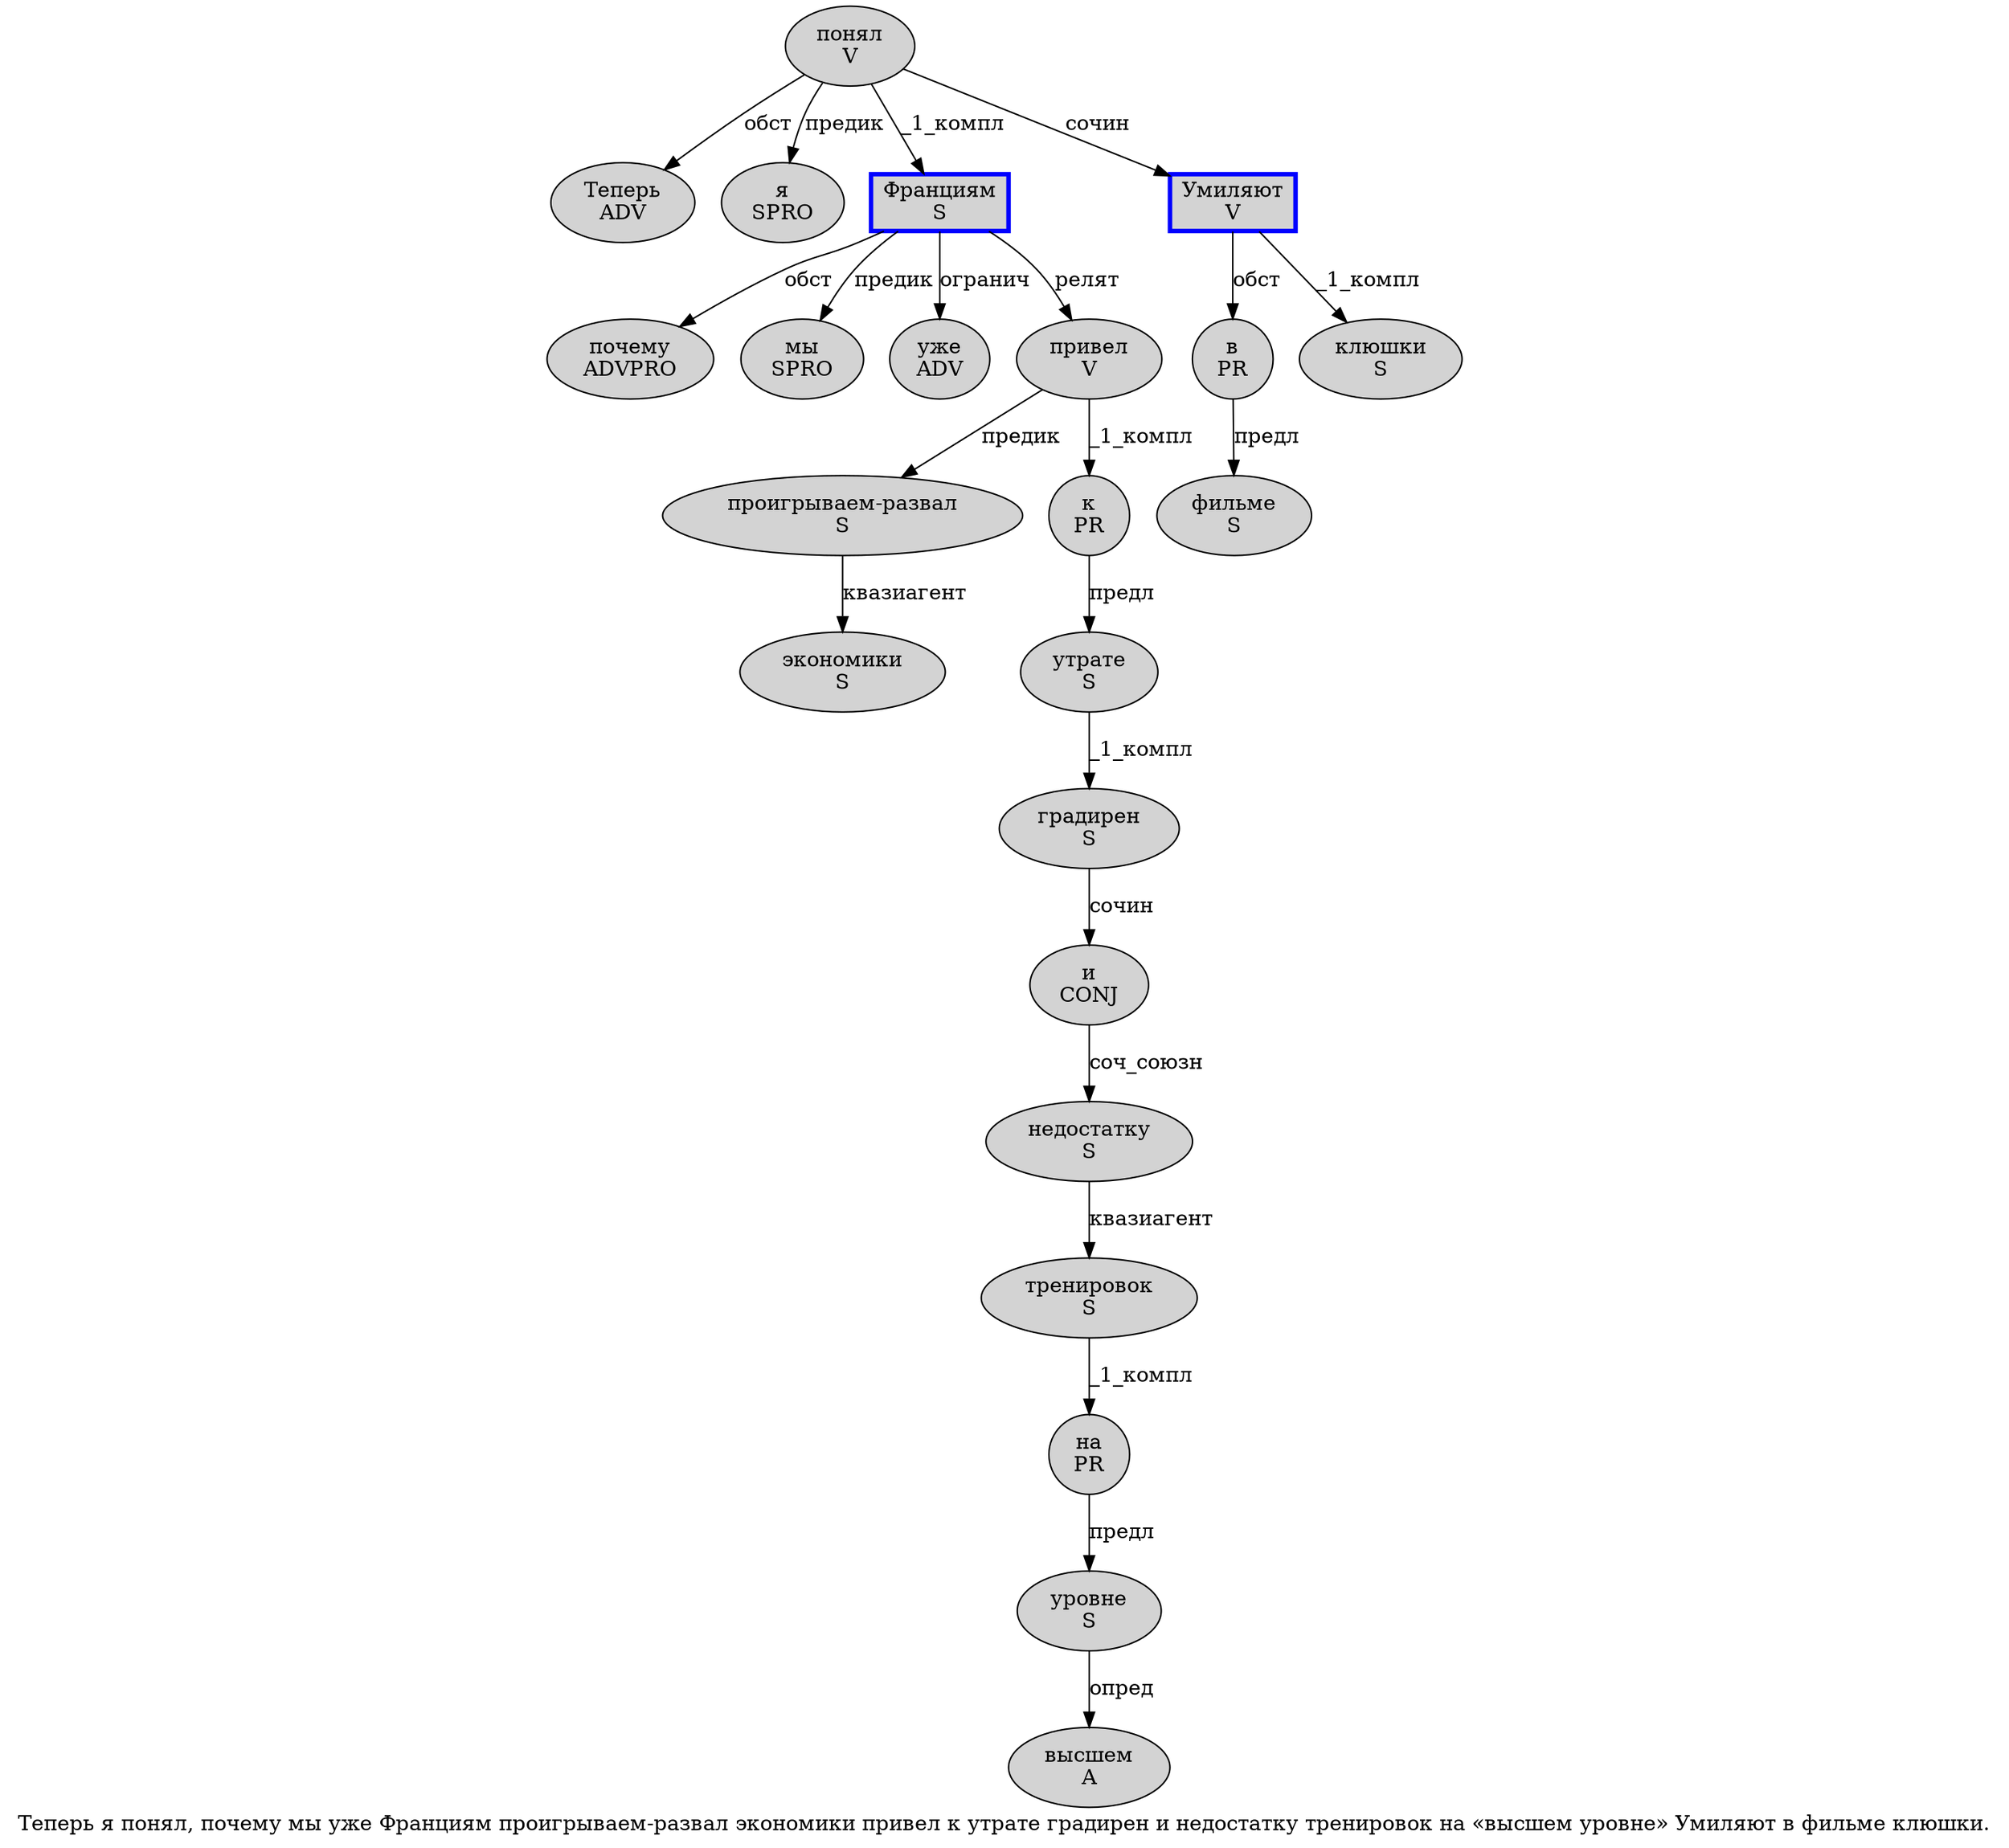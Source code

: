 digraph SENTENCE_3332 {
	graph [label="Теперь я понял, почему мы уже Франциям проигрываем-развал экономики привел к утрате градирен и недостатку тренировок на «высшем уровне» Умиляют в фильме клюшки."]
	node [style=filled]
		0 [label="Теперь
ADV" color="" fillcolor=lightgray penwidth=1 shape=ellipse]
		1 [label="я
SPRO" color="" fillcolor=lightgray penwidth=1 shape=ellipse]
		2 [label="понял
V" color="" fillcolor=lightgray penwidth=1 shape=ellipse]
		4 [label="почему
ADVPRO" color="" fillcolor=lightgray penwidth=1 shape=ellipse]
		5 [label="мы
SPRO" color="" fillcolor=lightgray penwidth=1 shape=ellipse]
		6 [label="уже
ADV" color="" fillcolor=lightgray penwidth=1 shape=ellipse]
		7 [label="Франциям
S" color=blue fillcolor=lightgray penwidth=3 shape=box]
		8 [label="проигрываем-развал
S" color="" fillcolor=lightgray penwidth=1 shape=ellipse]
		9 [label="экономики
S" color="" fillcolor=lightgray penwidth=1 shape=ellipse]
		10 [label="привел
V" color="" fillcolor=lightgray penwidth=1 shape=ellipse]
		11 [label="к
PR" color="" fillcolor=lightgray penwidth=1 shape=ellipse]
		12 [label="утрате
S" color="" fillcolor=lightgray penwidth=1 shape=ellipse]
		13 [label="градирен
S" color="" fillcolor=lightgray penwidth=1 shape=ellipse]
		14 [label="и
CONJ" color="" fillcolor=lightgray penwidth=1 shape=ellipse]
		15 [label="недостатку
S" color="" fillcolor=lightgray penwidth=1 shape=ellipse]
		16 [label="тренировок
S" color="" fillcolor=lightgray penwidth=1 shape=ellipse]
		17 [label="на
PR" color="" fillcolor=lightgray penwidth=1 shape=ellipse]
		19 [label="высшем
A" color="" fillcolor=lightgray penwidth=1 shape=ellipse]
		20 [label="уровне
S" color="" fillcolor=lightgray penwidth=1 shape=ellipse]
		22 [label="Умиляют
V" color=blue fillcolor=lightgray penwidth=3 shape=box]
		23 [label="в
PR" color="" fillcolor=lightgray penwidth=1 shape=ellipse]
		24 [label="фильме
S" color="" fillcolor=lightgray penwidth=1 shape=ellipse]
		25 [label="клюшки
S" color="" fillcolor=lightgray penwidth=1 shape=ellipse]
			11 -> 12 [label="предл"]
			14 -> 15 [label="соч_союзн"]
			12 -> 13 [label="_1_компл"]
			8 -> 9 [label="квазиагент"]
			13 -> 14 [label="сочин"]
			22 -> 23 [label="обст"]
			22 -> 25 [label="_1_компл"]
			16 -> 17 [label="_1_компл"]
			7 -> 4 [label="обст"]
			7 -> 5 [label="предик"]
			7 -> 6 [label="огранич"]
			7 -> 10 [label="релят"]
			2 -> 0 [label="обст"]
			2 -> 1 [label="предик"]
			2 -> 7 [label="_1_компл"]
			2 -> 22 [label="сочин"]
			17 -> 20 [label="предл"]
			15 -> 16 [label="квазиагент"]
			23 -> 24 [label="предл"]
			20 -> 19 [label="опред"]
			10 -> 8 [label="предик"]
			10 -> 11 [label="_1_компл"]
}
